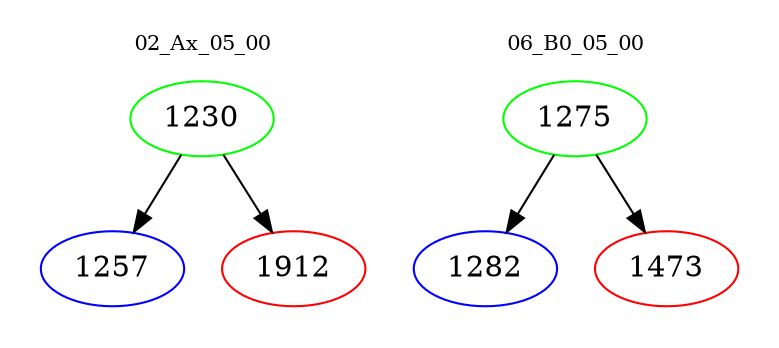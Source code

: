 digraph{
subgraph cluster_0 {
color = white
label = "02_Ax_05_00";
fontsize=10;
T0_1230 [label="1230", color="green"]
T0_1230 -> T0_1257 [color="black"]
T0_1257 [label="1257", color="blue"]
T0_1230 -> T0_1912 [color="black"]
T0_1912 [label="1912", color="red"]
}
subgraph cluster_1 {
color = white
label = "06_B0_05_00";
fontsize=10;
T1_1275 [label="1275", color="green"]
T1_1275 -> T1_1282 [color="black"]
T1_1282 [label="1282", color="blue"]
T1_1275 -> T1_1473 [color="black"]
T1_1473 [label="1473", color="red"]
}
}
